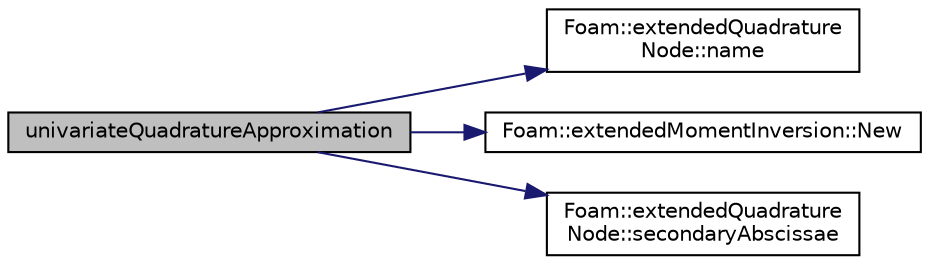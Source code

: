 digraph "univariateQuadratureApproximation"
{
  bgcolor="transparent";
  edge [fontname="Helvetica",fontsize="10",labelfontname="Helvetica",labelfontsize="10"];
  node [fontname="Helvetica",fontsize="10",shape=record];
  rankdir="LR";
  Node1 [label="univariateQuadratureApproximation",height=0.2,width=0.4,color="black", fillcolor="grey75", style="filled" fontcolor="black"];
  Node1 -> Node2 [color="midnightblue",fontsize="10",style="solid",fontname="Helvetica"];
  Node2 [label="Foam::extendedQuadrature\lNode::name",height=0.2,width=0.4,color="black",URL="$d4/d51/a00017.html#a6d60057c26042eaf7fa1b3b6fb07b582",tooltip="Return the name of the node. "];
  Node1 -> Node3 [color="midnightblue",fontsize="10",style="solid",fontname="Helvetica"];
  Node3 [label="Foam::extendedMomentInversion::New",height=0.2,width=0.4,color="black",URL="$d7/d7a/a00016.html#a404fcfd31812910b2629598402f2183d"];
  Node1 -> Node4 [color="midnightblue",fontsize="10",style="solid",fontname="Helvetica"];
  Node4 [label="Foam::extendedQuadrature\lNode::secondaryAbscissae",height=0.2,width=0.4,color="black",URL="$d4/d51/a00017.html#acf323f4680d96d62aca77b85fab8d25c",tooltip="Const access to the list of secondary abscissae of the node. "];
}
